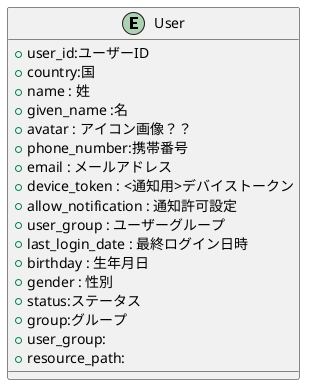@startuml

entity "User" {
    + user_id:ユーザーID
    + country:国
    + name : 姓
    + given_name :名
    + avatar : アイコン画像？？
    + phone_number:携帯番号
    + email : メールアドレス
    + device_token : <通知用>デバイストークン
    + allow_notification : 通知許可設定
    + user_group : ユーザーグループ
    + last_login_date : 最終ログイン日時
    + birthday : 生年月日
    + gender : 性別
    + status:ステータス
    + group:グループ
    + user_group:
    + resource_path:
}

@enduml
